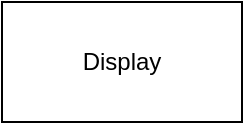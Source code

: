 <mxfile version="21.5.0" type="github">
  <diagram name="第 1 页" id="bnim70iv4dQA_bCJrnJs">
    <mxGraphModel dx="2019" dy="1156" grid="1" gridSize="10" guides="1" tooltips="1" connect="1" arrows="1" fold="1" page="1" pageScale="1" pageWidth="827" pageHeight="1169" math="0" shadow="0">
      <root>
        <mxCell id="0" />
        <mxCell id="1" parent="0" />
        <mxCell id="223TXKhGHbjzBC68XGqH-1" value="Display" style="rounded=0;whiteSpace=wrap;html=1;" vertex="1" parent="1">
          <mxGeometry x="354" y="440" width="120" height="60" as="geometry" />
        </mxCell>
      </root>
    </mxGraphModel>
  </diagram>
</mxfile>
